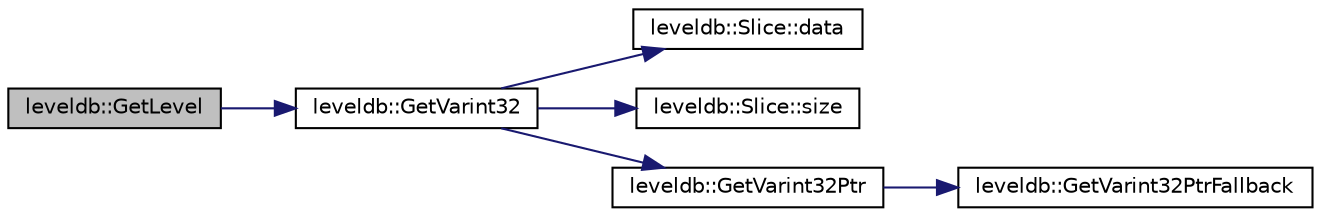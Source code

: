 digraph "leveldb::GetLevel"
{
  edge [fontname="Helvetica",fontsize="10",labelfontname="Helvetica",labelfontsize="10"];
  node [fontname="Helvetica",fontsize="10",shape=record];
  rankdir="LR";
  Node1 [label="leveldb::GetLevel",height=0.2,width=0.4,color="black", fillcolor="grey75", style="filled" fontcolor="black"];
  Node1 -> Node2 [color="midnightblue",fontsize="10",style="solid",fontname="Helvetica"];
  Node2 [label="leveldb::GetVarint32",height=0.2,width=0.4,color="black", fillcolor="white", style="filled",URL="$namespaceleveldb.html#a0ea18f49771b5d7eea6b35ec07294598"];
  Node2 -> Node3 [color="midnightblue",fontsize="10",style="solid",fontname="Helvetica"];
  Node3 [label="leveldb::Slice::data",height=0.2,width=0.4,color="black", fillcolor="white", style="filled",URL="$classleveldb_1_1_slice.html#aa64861043d9deee6889461bf0593cf73"];
  Node2 -> Node4 [color="midnightblue",fontsize="10",style="solid",fontname="Helvetica"];
  Node4 [label="leveldb::Slice::size",height=0.2,width=0.4,color="black", fillcolor="white", style="filled",URL="$classleveldb_1_1_slice.html#a947d3173f04f8a30553e89046daf91d5"];
  Node2 -> Node5 [color="midnightblue",fontsize="10",style="solid",fontname="Helvetica"];
  Node5 [label="leveldb::GetVarint32Ptr",height=0.2,width=0.4,color="black", fillcolor="white", style="filled",URL="$namespaceleveldb.html#addd01473dddfbc70ba64956fe6fac20c"];
  Node5 -> Node6 [color="midnightblue",fontsize="10",style="solid",fontname="Helvetica"];
  Node6 [label="leveldb::GetVarint32PtrFallback",height=0.2,width=0.4,color="black", fillcolor="white", style="filled",URL="$namespaceleveldb.html#abc68f00e57333a27e9ee4fb8d5033905"];
}
